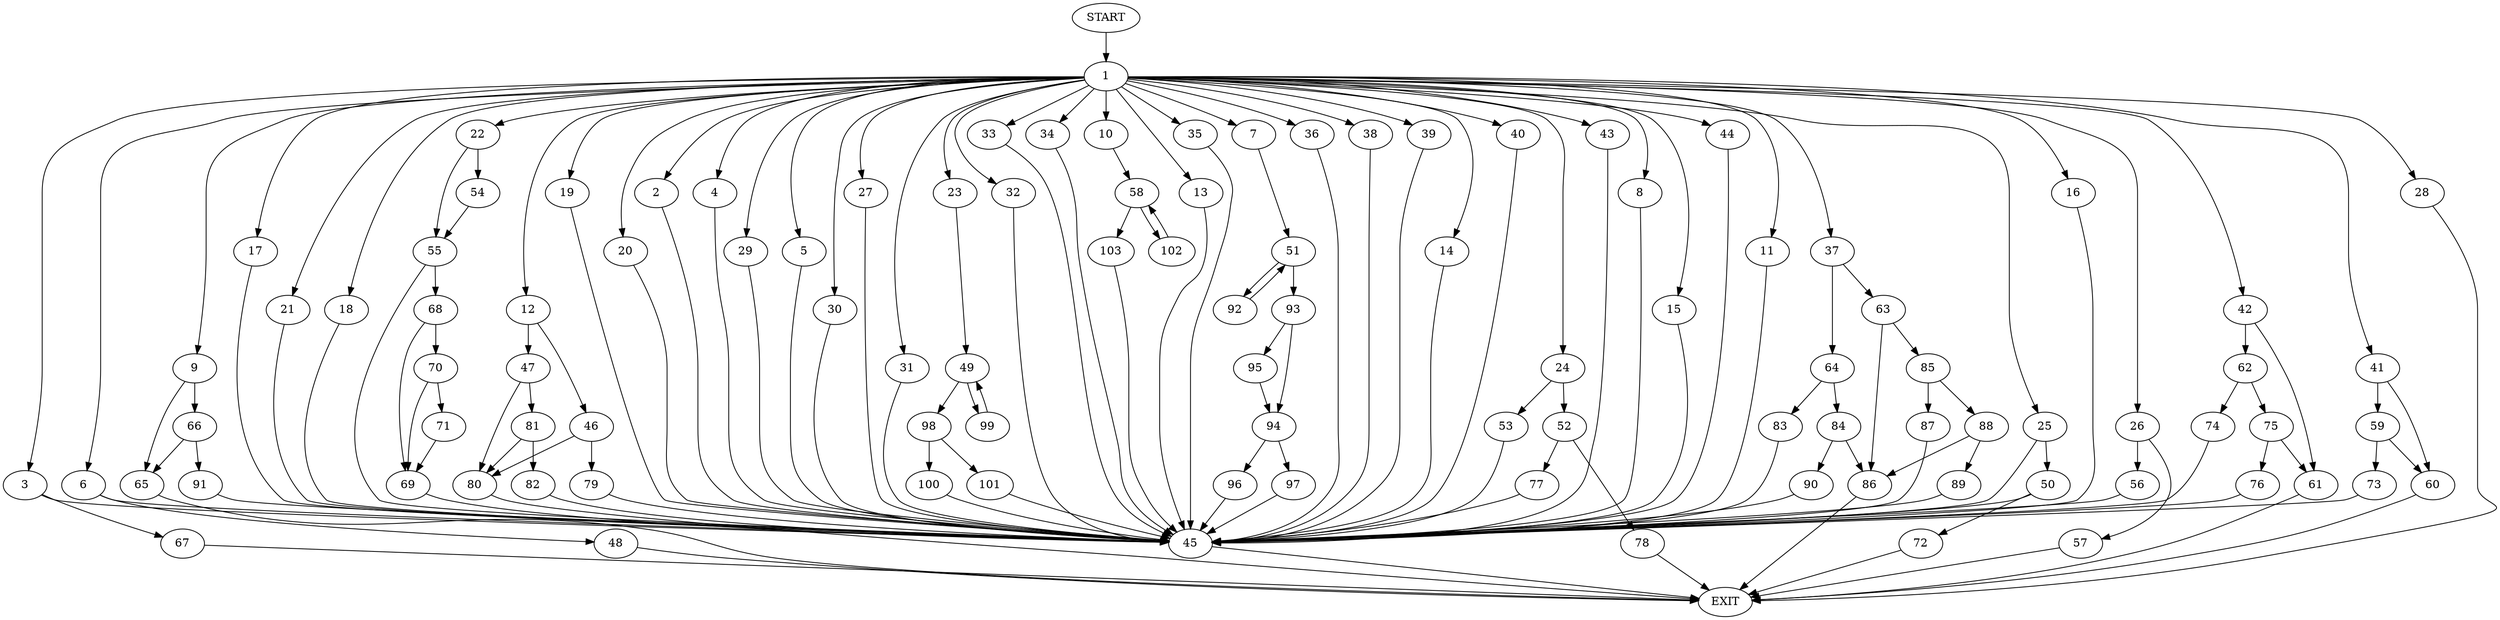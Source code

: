 digraph {
0 [label="START"]
104 [label="EXIT"]
0 -> 1
1 -> 2
1 -> 3
1 -> 4
1 -> 5
1 -> 6
1 -> 7
1 -> 8
1 -> 9
1 -> 10
1 -> 11
1 -> 12
1 -> 13
1 -> 14
1 -> 15
1 -> 16
1 -> 17
1 -> 18
1 -> 19
1 -> 20
1 -> 21
1 -> 22
1 -> 23
1 -> 24
1 -> 25
1 -> 26
1 -> 27
1 -> 28
1 -> 29
1 -> 30
1 -> 31
1 -> 32
1 -> 33
1 -> 34
1 -> 35
1 -> 36
1 -> 37
1 -> 38
1 -> 39
1 -> 40
1 -> 41
1 -> 42
1 -> 43
1 -> 44
27 -> 45
17 -> 45
16 -> 45
4 -> 45
12 -> 46
12 -> 47
15 -> 45
40 -> 45
29 -> 45
34 -> 45
36 -> 45
6 -> 48
6 -> 45
30 -> 45
5 -> 45
23 -> 49
25 -> 50
25 -> 45
39 -> 45
7 -> 51
20 -> 45
24 -> 52
24 -> 53
22 -> 54
22 -> 55
21 -> 45
13 -> 45
26 -> 56
26 -> 57
18 -> 45
32 -> 45
10 -> 58
19 -> 45
8 -> 45
35 -> 45
38 -> 45
41 -> 59
41 -> 60
42 -> 61
42 -> 62
28 -> 104
37 -> 63
37 -> 64
2 -> 45
33 -> 45
14 -> 45
43 -> 45
9 -> 65
9 -> 66
11 -> 45
3 -> 67
3 -> 45
44 -> 45
31 -> 45
45 -> 104
55 -> 68
55 -> 45
54 -> 55
68 -> 69
68 -> 70
70 -> 69
70 -> 71
69 -> 45
71 -> 69
67 -> 104
50 -> 72
50 -> 45
72 -> 104
56 -> 45
57 -> 104
60 -> 104
59 -> 60
59 -> 73
73 -> 45
61 -> 104
62 -> 74
62 -> 75
75 -> 76
75 -> 61
74 -> 45
76 -> 45
53 -> 45
52 -> 77
52 -> 78
78 -> 104
77 -> 45
46 -> 79
46 -> 80
47 -> 80
47 -> 81
81 -> 82
81 -> 80
80 -> 104
82 -> 45
79 -> 45
64 -> 83
64 -> 84
63 -> 85
63 -> 86
86 -> 104
85 -> 87
85 -> 88
87 -> 45
88 -> 89
88 -> 86
89 -> 45
83 -> 45
84 -> 90
84 -> 86
90 -> 45
65 -> 104
66 -> 65
66 -> 91
91 -> 45
48 -> 104
51 -> 92
51 -> 93
92 -> 51
93 -> 94
93 -> 95
94 -> 96
94 -> 97
95 -> 94
96 -> 45
97 -> 45
49 -> 98
49 -> 99
98 -> 100
98 -> 101
99 -> 49
100 -> 45
101 -> 45
58 -> 102
58 -> 103
103 -> 45
102 -> 58
}
